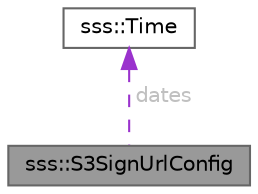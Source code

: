 digraph "sss::S3SignUrlConfig"
{
 // INTERACTIVE_SVG=YES
 // LATEX_PDF_SIZE
  bgcolor="transparent";
  edge [fontname=Helvetica,fontsize=10,labelfontname=Helvetica,labelfontsize=10];
  node [fontname=Helvetica,fontsize=10,shape=box,height=0.2,width=0.4];
  Node1 [id="Node000001",label="sss::S3SignUrlConfig",height=0.2,width=0.4,color="gray40", fillcolor="grey60", style="filled", fontcolor="black",tooltip="Arguments to SignedURL function."];
  Node2 -> Node1 [id="edge1_Node000001_Node000002",dir="back",color="darkorchid3",style="dashed",tooltip=" ",label=" dates",fontcolor="grey" ];
  Node2 [id="Node000002",label="sss::Time",height=0.2,width=0.4,color="gray40", fillcolor="white", style="filled",URL="$structsss_1_1Time.html",tooltip="Time data type, used to generate pre-signed URLs."];
}
